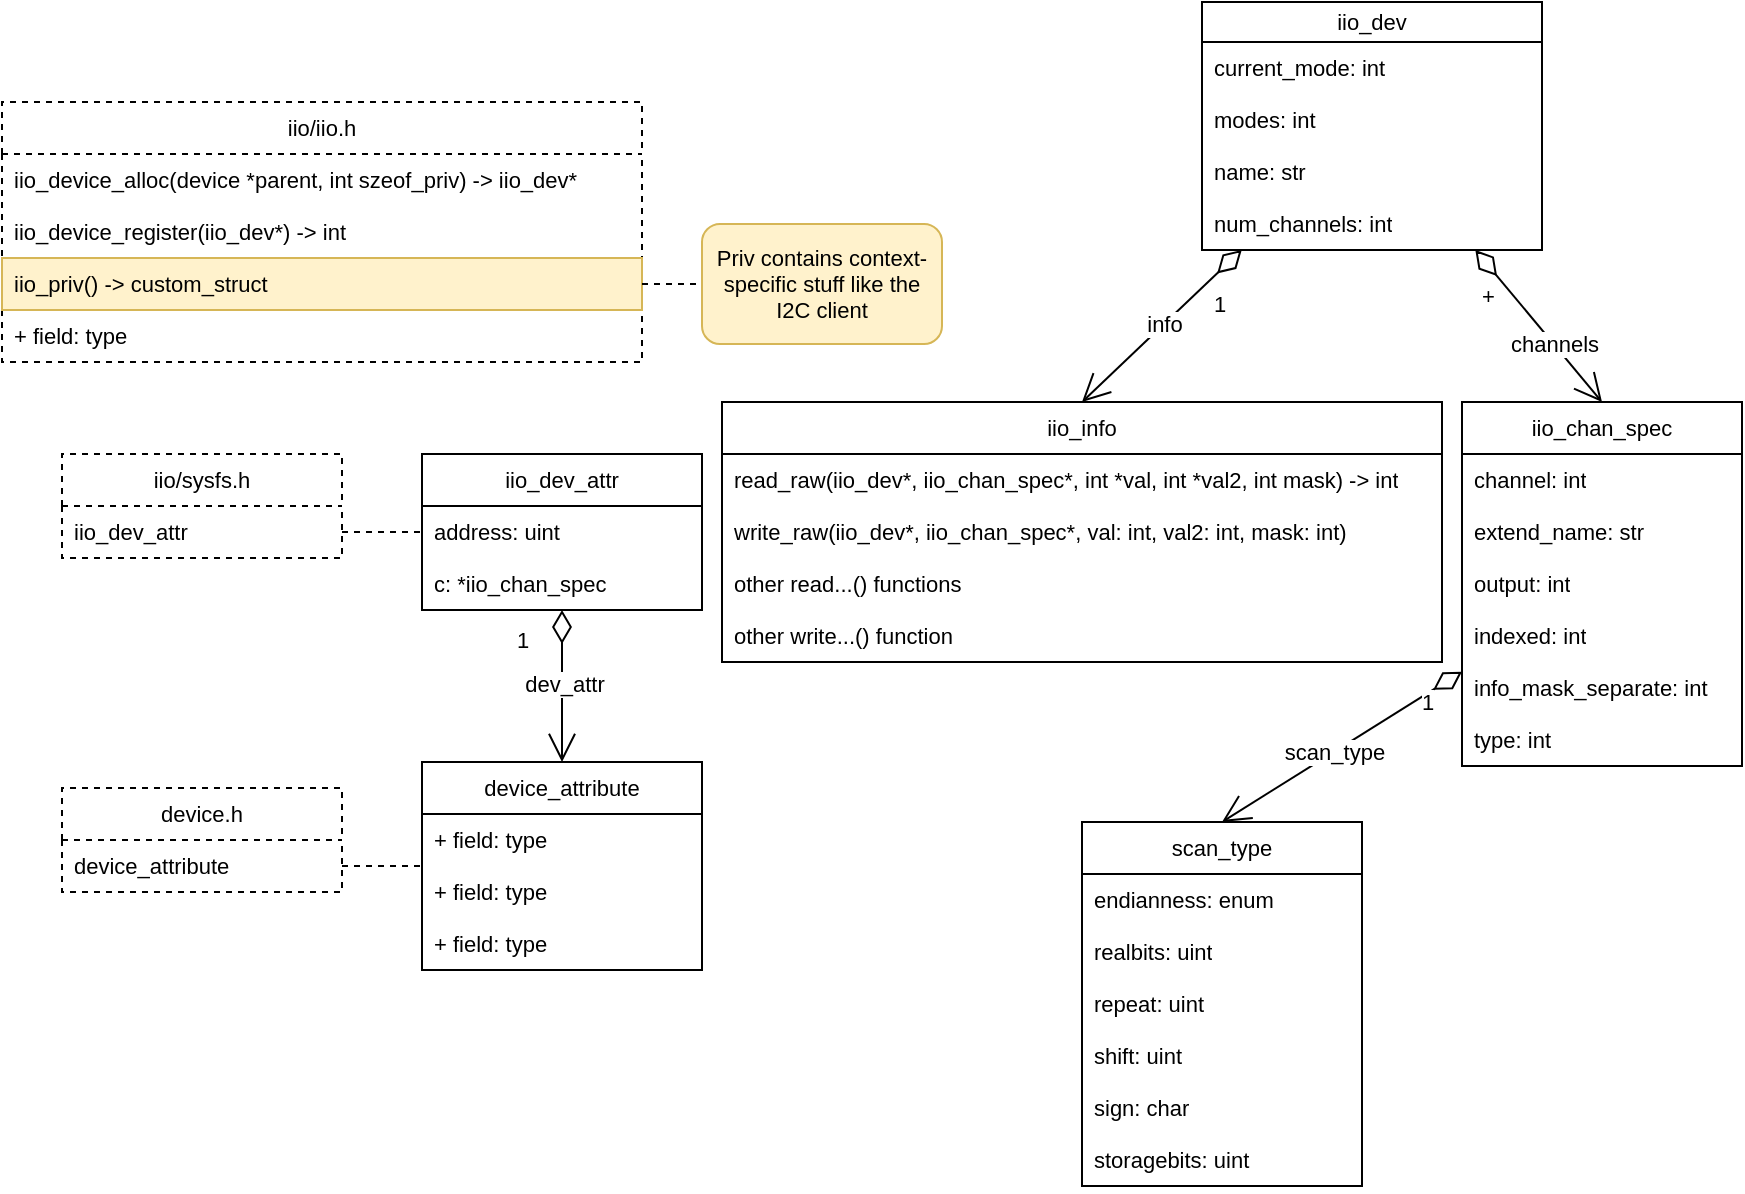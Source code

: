 <mxfile version="26.0.10">
  <diagram name="Page-1" id="B3UI_Krx_9UanOBIk5-d">
    <mxGraphModel dx="764" dy="453" grid="1" gridSize="10" guides="1" tooltips="1" connect="1" arrows="1" fold="1" page="1" pageScale="1" pageWidth="1169" pageHeight="827" math="0" shadow="0">
      <root>
        <mxCell id="0" />
        <mxCell id="1" parent="0" />
        <mxCell id="FFYDgnO3itLQL77O1pYT-10" value="&lt;span style=&quot;background-color: light-dark(#ffffff, var(--ge-dark-color, #121212));&quot;&gt;+&lt;/span&gt;" style="endArrow=open;html=1;endSize=12;startArrow=diamondThin;startSize=14;startFill=0;align=left;verticalAlign=bottom;rounded=0;entryX=0.5;entryY=0;entryDx=0;entryDy=0;labelBackgroundColor=none;fontColor=default;" edge="1" parent="1" source="FFYDgnO3itLQL77O1pYT-31" target="FFYDgnO3itLQL77O1pYT-43">
          <mxGeometry x="-0.48" y="-20" relative="1" as="geometry">
            <mxPoint x="799.26" y="174.988" as="sourcePoint" />
            <mxPoint x="795" y="200" as="targetPoint" />
            <mxPoint as="offset" />
          </mxGeometry>
        </mxCell>
        <mxCell id="FFYDgnO3itLQL77O1pYT-58" value="channels" style="edgeLabel;html=1;align=center;verticalAlign=middle;resizable=0;points=[];fontFamily=Helvetica;fontSize=11;fontColor=default;labelBackgroundColor=default;" vertex="1" connectable="0" parent="FFYDgnO3itLQL77O1pYT-10">
          <mxGeometry x="0.232" relative="1" as="geometry">
            <mxPoint as="offset" />
          </mxGeometry>
        </mxCell>
        <mxCell id="FFYDgnO3itLQL77O1pYT-15" value="1" style="endArrow=open;html=1;endSize=12;startArrow=diamondThin;startSize=14;startFill=0;align=left;verticalAlign=bottom;rounded=0;entryX=0.5;entryY=0;entryDx=0;entryDy=0;" edge="1" parent="1" source="FFYDgnO3itLQL77O1pYT-31" target="FFYDgnO3itLQL77O1pYT-60">
          <mxGeometry x="-0.341" y="15" relative="1" as="geometry">
            <mxPoint x="730.66" y="175.56" as="sourcePoint" />
            <mxPoint x="615.0" y="220.0" as="targetPoint" />
            <mxPoint as="offset" />
          </mxGeometry>
        </mxCell>
        <mxCell id="FFYDgnO3itLQL77O1pYT-57" value="info" style="edgeLabel;html=1;align=center;verticalAlign=middle;resizable=0;points=[];fontFamily=Helvetica;fontSize=11;fontColor=default;labelBackgroundColor=default;" vertex="1" connectable="0" parent="FFYDgnO3itLQL77O1pYT-15">
          <mxGeometry x="-0.013" y="-1" relative="1" as="geometry">
            <mxPoint x="1" as="offset" />
          </mxGeometry>
        </mxCell>
        <mxCell id="FFYDgnO3itLQL77O1pYT-31" value="iio_dev" style="swimlane;fontStyle=0;childLayout=stackLayout;horizontal=1;startSize=20;fillColor=none;horizontalStack=0;resizeParent=1;resizeParentMax=0;resizeLast=0;collapsible=1;marginBottom=0;whiteSpace=wrap;html=1;fontFamily=Helvetica;fontSize=11;fontColor=default;labelBackgroundColor=default;" vertex="1" parent="1">
          <mxGeometry x="630" y="20" width="170" height="124" as="geometry">
            <mxRectangle x="230" y="240" width="80" height="30" as="alternateBounds" />
          </mxGeometry>
        </mxCell>
        <mxCell id="FFYDgnO3itLQL77O1pYT-59" value="current_mode: int" style="text;strokeColor=none;fillColor=none;align=left;verticalAlign=top;spacingLeft=4;spacingRight=4;overflow=hidden;rotatable=0;points=[[0,0.5],[1,0.5]];portConstraint=eastwest;whiteSpace=wrap;html=1;fontFamily=Helvetica;fontSize=11;fontColor=default;labelBackgroundColor=default;" vertex="1" parent="FFYDgnO3itLQL77O1pYT-31">
          <mxGeometry y="20" width="170" height="26" as="geometry" />
        </mxCell>
        <mxCell id="FFYDgnO3itLQL77O1pYT-33" value="modes: int" style="text;strokeColor=none;fillColor=none;align=left;verticalAlign=top;spacingLeft=4;spacingRight=4;overflow=hidden;rotatable=0;points=[[0,0.5],[1,0.5]];portConstraint=eastwest;whiteSpace=wrap;html=1;fontFamily=Helvetica;fontSize=11;fontColor=default;labelBackgroundColor=default;" vertex="1" parent="FFYDgnO3itLQL77O1pYT-31">
          <mxGeometry y="46" width="170" height="26" as="geometry" />
        </mxCell>
        <mxCell id="FFYDgnO3itLQL77O1pYT-32" value="name: str" style="text;strokeColor=none;fillColor=none;align=left;verticalAlign=top;spacingLeft=4;spacingRight=4;overflow=hidden;rotatable=0;points=[[0,0.5],[1,0.5]];portConstraint=eastwest;whiteSpace=wrap;html=1;fontFamily=Helvetica;fontSize=11;fontColor=default;labelBackgroundColor=default;" vertex="1" parent="FFYDgnO3itLQL77O1pYT-31">
          <mxGeometry y="72" width="170" height="26" as="geometry" />
        </mxCell>
        <mxCell id="FFYDgnO3itLQL77O1pYT-41" value="num_channels: int" style="text;strokeColor=none;fillColor=none;align=left;verticalAlign=top;spacingLeft=4;spacingRight=4;overflow=hidden;rotatable=0;points=[[0,0.5],[1,0.5]];portConstraint=eastwest;whiteSpace=wrap;html=1;fontFamily=Helvetica;fontSize=11;fontColor=default;labelBackgroundColor=default;" vertex="1" parent="FFYDgnO3itLQL77O1pYT-31">
          <mxGeometry y="98" width="170" height="26" as="geometry" />
        </mxCell>
        <mxCell id="FFYDgnO3itLQL77O1pYT-43" value="iio_chan_spec" style="swimlane;fontStyle=0;childLayout=stackLayout;horizontal=1;startSize=26;fillColor=none;horizontalStack=0;resizeParent=1;resizeParentMax=0;resizeLast=0;collapsible=1;marginBottom=0;whiteSpace=wrap;html=1;fontFamily=Helvetica;fontSize=11;fontColor=default;labelBackgroundColor=default;" vertex="1" parent="1">
          <mxGeometry x="760" y="220" width="140" height="182" as="geometry" />
        </mxCell>
        <mxCell id="FFYDgnO3itLQL77O1pYT-46" value="channel: int" style="text;strokeColor=none;fillColor=none;align=left;verticalAlign=top;spacingLeft=4;spacingRight=4;overflow=hidden;rotatable=0;points=[[0,0.5],[1,0.5]];portConstraint=eastwest;whiteSpace=wrap;html=1;fontFamily=Helvetica;fontSize=11;fontColor=default;labelBackgroundColor=default;" vertex="1" parent="FFYDgnO3itLQL77O1pYT-43">
          <mxGeometry y="26" width="140" height="26" as="geometry" />
        </mxCell>
        <mxCell id="FFYDgnO3itLQL77O1pYT-56" value="extend_name: str" style="text;strokeColor=none;fillColor=none;align=left;verticalAlign=top;spacingLeft=4;spacingRight=4;overflow=hidden;rotatable=0;points=[[0,0.5],[1,0.5]];portConstraint=eastwest;whiteSpace=wrap;html=1;fontFamily=Helvetica;fontSize=11;fontColor=default;labelBackgroundColor=default;" vertex="1" parent="FFYDgnO3itLQL77O1pYT-43">
          <mxGeometry y="52" width="140" height="26" as="geometry" />
        </mxCell>
        <mxCell id="FFYDgnO3itLQL77O1pYT-54" value="output: int" style="text;strokeColor=none;fillColor=none;align=left;verticalAlign=top;spacingLeft=4;spacingRight=4;overflow=hidden;rotatable=0;points=[[0,0.5],[1,0.5]];portConstraint=eastwest;whiteSpace=wrap;html=1;fontFamily=Helvetica;fontSize=11;fontColor=default;labelBackgroundColor=default;" vertex="1" parent="FFYDgnO3itLQL77O1pYT-43">
          <mxGeometry y="78" width="140" height="26" as="geometry" />
        </mxCell>
        <mxCell id="FFYDgnO3itLQL77O1pYT-44" value="indexed: int" style="text;strokeColor=none;fillColor=none;align=left;verticalAlign=top;spacingLeft=4;spacingRight=4;overflow=hidden;rotatable=0;points=[[0,0.5],[1,0.5]];portConstraint=eastwest;whiteSpace=wrap;html=1;fontFamily=Helvetica;fontSize=11;fontColor=default;labelBackgroundColor=default;" vertex="1" parent="FFYDgnO3itLQL77O1pYT-43">
          <mxGeometry y="104" width="140" height="26" as="geometry" />
        </mxCell>
        <mxCell id="FFYDgnO3itLQL77O1pYT-45" value="info_mask_separate: int" style="text;strokeColor=none;fillColor=none;align=left;verticalAlign=top;spacingLeft=4;spacingRight=4;overflow=hidden;rotatable=0;points=[[0,0.5],[1,0.5]];portConstraint=eastwest;whiteSpace=wrap;html=1;fontFamily=Helvetica;fontSize=11;fontColor=default;labelBackgroundColor=default;" vertex="1" parent="FFYDgnO3itLQL77O1pYT-43">
          <mxGeometry y="130" width="140" height="26" as="geometry" />
        </mxCell>
        <mxCell id="FFYDgnO3itLQL77O1pYT-55" value="type: int" style="text;strokeColor=none;fillColor=none;align=left;verticalAlign=top;spacingLeft=4;spacingRight=4;overflow=hidden;rotatable=0;points=[[0,0.5],[1,0.5]];portConstraint=eastwest;whiteSpace=wrap;html=1;fontFamily=Helvetica;fontSize=11;fontColor=default;labelBackgroundColor=default;" vertex="1" parent="FFYDgnO3itLQL77O1pYT-43">
          <mxGeometry y="156" width="140" height="26" as="geometry" />
        </mxCell>
        <mxCell id="FFYDgnO3itLQL77O1pYT-47" value="scan_type" style="swimlane;fontStyle=0;childLayout=stackLayout;horizontal=1;startSize=26;fillColor=none;horizontalStack=0;resizeParent=1;resizeParentMax=0;resizeLast=0;collapsible=1;marginBottom=0;whiteSpace=wrap;html=1;fontFamily=Helvetica;fontSize=11;fontColor=default;labelBackgroundColor=default;" vertex="1" parent="1">
          <mxGeometry x="570" y="430" width="140" height="182" as="geometry" />
        </mxCell>
        <mxCell id="FFYDgnO3itLQL77O1pYT-53" value="endianness: enum" style="text;strokeColor=none;fillColor=none;align=left;verticalAlign=top;spacingLeft=4;spacingRight=4;overflow=hidden;rotatable=0;points=[[0,0.5],[1,0.5]];portConstraint=eastwest;whiteSpace=wrap;html=1;fontFamily=Helvetica;fontSize=11;fontColor=default;labelBackgroundColor=default;" vertex="1" parent="FFYDgnO3itLQL77O1pYT-47">
          <mxGeometry y="26" width="140" height="26" as="geometry" />
        </mxCell>
        <mxCell id="FFYDgnO3itLQL77O1pYT-52" value="realbits: uint" style="text;strokeColor=none;fillColor=none;align=left;verticalAlign=top;spacingLeft=4;spacingRight=4;overflow=hidden;rotatable=0;points=[[0,0.5],[1,0.5]];portConstraint=eastwest;whiteSpace=wrap;html=1;fontFamily=Helvetica;fontSize=11;fontColor=default;labelBackgroundColor=default;" vertex="1" parent="FFYDgnO3itLQL77O1pYT-47">
          <mxGeometry y="52" width="140" height="26" as="geometry" />
        </mxCell>
        <mxCell id="FFYDgnO3itLQL77O1pYT-104" value="repeat: uint" style="text;strokeColor=none;fillColor=none;align=left;verticalAlign=top;spacingLeft=4;spacingRight=4;overflow=hidden;rotatable=0;points=[[0,0.5],[1,0.5]];portConstraint=eastwest;whiteSpace=wrap;html=1;fontFamily=Helvetica;fontSize=11;fontColor=default;labelBackgroundColor=default;" vertex="1" parent="FFYDgnO3itLQL77O1pYT-47">
          <mxGeometry y="78" width="140" height="26" as="geometry" />
        </mxCell>
        <mxCell id="FFYDgnO3itLQL77O1pYT-50" value="shift: uint" style="text;strokeColor=none;fillColor=none;align=left;verticalAlign=top;spacingLeft=4;spacingRight=4;overflow=hidden;rotatable=0;points=[[0,0.5],[1,0.5]];portConstraint=eastwest;whiteSpace=wrap;html=1;fontFamily=Helvetica;fontSize=11;fontColor=default;labelBackgroundColor=default;" vertex="1" parent="FFYDgnO3itLQL77O1pYT-47">
          <mxGeometry y="104" width="140" height="26" as="geometry" />
        </mxCell>
        <mxCell id="FFYDgnO3itLQL77O1pYT-48" value="sign: char" style="text;strokeColor=none;fillColor=none;align=left;verticalAlign=top;spacingLeft=4;spacingRight=4;overflow=hidden;rotatable=0;points=[[0,0.5],[1,0.5]];portConstraint=eastwest;whiteSpace=wrap;html=1;fontFamily=Helvetica;fontSize=11;fontColor=default;labelBackgroundColor=default;" vertex="1" parent="FFYDgnO3itLQL77O1pYT-47">
          <mxGeometry y="130" width="140" height="26" as="geometry" />
        </mxCell>
        <mxCell id="FFYDgnO3itLQL77O1pYT-49" value="storagebits: uint" style="text;strokeColor=none;fillColor=none;align=left;verticalAlign=top;spacingLeft=4;spacingRight=4;overflow=hidden;rotatable=0;points=[[0,0.5],[1,0.5]];portConstraint=eastwest;whiteSpace=wrap;html=1;fontFamily=Helvetica;fontSize=11;fontColor=default;labelBackgroundColor=default;" vertex="1" parent="FFYDgnO3itLQL77O1pYT-47">
          <mxGeometry y="156" width="140" height="26" as="geometry" />
        </mxCell>
        <mxCell id="FFYDgnO3itLQL77O1pYT-51" value="&lt;span&gt;1&lt;/span&gt;" style="endArrow=open;html=1;endSize=12;startArrow=diamondThin;startSize=14;startFill=0;align=left;verticalAlign=bottom;rounded=0;strokeColor=default;fontFamily=Helvetica;fontSize=11;fontColor=default;labelBackgroundColor=default;entryX=0.5;entryY=0;entryDx=0;entryDy=0;" edge="1" parent="1" source="FFYDgnO3itLQL77O1pYT-43" target="FFYDgnO3itLQL77O1pYT-47">
          <mxGeometry x="-0.547" y="9" relative="1" as="geometry">
            <mxPoint x="810" y="290" as="sourcePoint" />
            <mxPoint x="970" y="290" as="targetPoint" />
            <mxPoint as="offset" />
          </mxGeometry>
        </mxCell>
        <mxCell id="FFYDgnO3itLQL77O1pYT-67" value="scan_type" style="edgeLabel;html=1;align=center;verticalAlign=middle;resizable=0;points=[];fontFamily=Helvetica;fontSize=11;fontColor=default;labelBackgroundColor=default;" vertex="1" connectable="0" parent="FFYDgnO3itLQL77O1pYT-51">
          <mxGeometry x="0.072" relative="1" as="geometry">
            <mxPoint as="offset" />
          </mxGeometry>
        </mxCell>
        <mxCell id="FFYDgnO3itLQL77O1pYT-60" value="iio_info" style="swimlane;fontStyle=0;childLayout=stackLayout;horizontal=1;startSize=26;fillColor=none;horizontalStack=0;resizeParent=1;resizeParentMax=0;resizeLast=0;collapsible=1;marginBottom=0;whiteSpace=wrap;html=1;fontFamily=Helvetica;fontSize=11;fontColor=default;labelBackgroundColor=default;" vertex="1" parent="1">
          <mxGeometry x="390" y="220" width="360" height="130" as="geometry" />
        </mxCell>
        <mxCell id="FFYDgnO3itLQL77O1pYT-61" value="read_raw(iio_dev*, iio_chan_spec*, int *val, int *val2, int mask) -&amp;gt; int" style="text;strokeColor=none;fillColor=none;align=left;verticalAlign=top;spacingLeft=4;spacingRight=4;overflow=hidden;rotatable=0;points=[[0,0.5],[1,0.5]];portConstraint=eastwest;whiteSpace=wrap;html=1;fontFamily=Helvetica;fontSize=11;fontColor=default;labelBackgroundColor=default;" vertex="1" parent="FFYDgnO3itLQL77O1pYT-60">
          <mxGeometry y="26" width="360" height="26" as="geometry" />
        </mxCell>
        <mxCell id="FFYDgnO3itLQL77O1pYT-62" value="write_raw(iio_dev*, iio_chan_spec*, val: int, val2: int, mask: int)" style="text;strokeColor=none;fillColor=none;align=left;verticalAlign=top;spacingLeft=4;spacingRight=4;overflow=hidden;rotatable=0;points=[[0,0.5],[1,0.5]];portConstraint=eastwest;whiteSpace=wrap;html=1;fontFamily=Helvetica;fontSize=11;fontColor=default;labelBackgroundColor=default;" vertex="1" parent="FFYDgnO3itLQL77O1pYT-60">
          <mxGeometry y="52" width="360" height="26" as="geometry" />
        </mxCell>
        <mxCell id="FFYDgnO3itLQL77O1pYT-65" value="other read...() functions" style="text;strokeColor=none;fillColor=none;align=left;verticalAlign=top;spacingLeft=4;spacingRight=4;overflow=hidden;rotatable=0;points=[[0,0.5],[1,0.5]];portConstraint=eastwest;whiteSpace=wrap;html=1;fontFamily=Helvetica;fontSize=11;fontColor=default;labelBackgroundColor=default;" vertex="1" parent="FFYDgnO3itLQL77O1pYT-60">
          <mxGeometry y="78" width="360" height="26" as="geometry" />
        </mxCell>
        <mxCell id="FFYDgnO3itLQL77O1pYT-66" value="other write...() function" style="text;strokeColor=none;fillColor=none;align=left;verticalAlign=top;spacingLeft=4;spacingRight=4;overflow=hidden;rotatable=0;points=[[0,0.5],[1,0.5]];portConstraint=eastwest;whiteSpace=wrap;html=1;fontFamily=Helvetica;fontSize=11;fontColor=default;labelBackgroundColor=default;" vertex="1" parent="FFYDgnO3itLQL77O1pYT-60">
          <mxGeometry y="104" width="360" height="26" as="geometry" />
        </mxCell>
        <mxCell id="FFYDgnO3itLQL77O1pYT-69" value="Priv contains context-specific stuff like the I2C client" style="rounded=1;whiteSpace=wrap;html=1;fontFamily=Helvetica;fontSize=11;labelBackgroundColor=none;fillColor=#fff2cc;strokeColor=#d6b656;" vertex="1" parent="1">
          <mxGeometry x="380" y="131" width="120" height="60" as="geometry" />
        </mxCell>
        <mxCell id="FFYDgnO3itLQL77O1pYT-73" value="iio/iio.h" style="swimlane;fontStyle=0;childLayout=stackLayout;horizontal=1;startSize=26;fillColor=none;horizontalStack=0;resizeParent=1;resizeParentMax=0;resizeLast=0;collapsible=1;marginBottom=0;whiteSpace=wrap;html=1;fontFamily=Helvetica;fontSize=11;fontColor=default;labelBackgroundColor=default;dashed=1;" vertex="1" parent="1">
          <mxGeometry x="30" y="70" width="320" height="130" as="geometry" />
        </mxCell>
        <mxCell id="FFYDgnO3itLQL77O1pYT-74" value="iio_device_alloc(device *parent, int szeof_priv) -&amp;gt; iio_dev*" style="text;strokeColor=none;fillColor=none;align=left;verticalAlign=top;spacingLeft=4;spacingRight=4;overflow=hidden;rotatable=0;points=[[0,0.5],[1,0.5]];portConstraint=eastwest;whiteSpace=wrap;html=1;fontFamily=Helvetica;fontSize=11;fontColor=default;labelBackgroundColor=default;" vertex="1" parent="FFYDgnO3itLQL77O1pYT-73">
          <mxGeometry y="26" width="320" height="26" as="geometry" />
        </mxCell>
        <mxCell id="FFYDgnO3itLQL77O1pYT-75" value="iio_device_register(iio_dev*) -&amp;gt; int" style="text;strokeColor=none;fillColor=none;align=left;verticalAlign=top;spacingLeft=4;spacingRight=4;overflow=hidden;rotatable=0;points=[[0,0.5],[1,0.5]];portConstraint=eastwest;whiteSpace=wrap;html=1;fontFamily=Helvetica;fontSize=11;fontColor=default;labelBackgroundColor=default;" vertex="1" parent="FFYDgnO3itLQL77O1pYT-73">
          <mxGeometry y="52" width="320" height="26" as="geometry" />
        </mxCell>
        <mxCell id="FFYDgnO3itLQL77O1pYT-72" value="iio_priv() -&amp;gt; custom_struct" style="text;strokeColor=#d6b656;fillColor=#fff2cc;align=left;verticalAlign=top;spacingLeft=4;spacingRight=4;overflow=hidden;rotatable=0;points=[[0,0.5],[1,0.5]];portConstraint=eastwest;whiteSpace=wrap;html=1;fontFamily=Helvetica;fontSize=11;labelBackgroundColor=none;fontColor=default;" vertex="1" parent="FFYDgnO3itLQL77O1pYT-73">
          <mxGeometry y="78" width="320" height="26" as="geometry" />
        </mxCell>
        <mxCell id="FFYDgnO3itLQL77O1pYT-76" value="+ field: type" style="text;strokeColor=none;fillColor=none;align=left;verticalAlign=top;spacingLeft=4;spacingRight=4;overflow=hidden;rotatable=0;points=[[0,0.5],[1,0.5]];portConstraint=eastwest;whiteSpace=wrap;html=1;fontFamily=Helvetica;fontSize=11;fontColor=default;labelBackgroundColor=default;" vertex="1" parent="FFYDgnO3itLQL77O1pYT-73">
          <mxGeometry y="104" width="320" height="26" as="geometry" />
        </mxCell>
        <mxCell id="FFYDgnO3itLQL77O1pYT-81" style="edgeStyle=none;shape=connector;rounded=0;orthogonalLoop=1;jettySize=auto;html=1;exitX=1;exitY=0.5;exitDx=0;exitDy=0;strokeColor=default;align=left;verticalAlign=bottom;fontFamily=Helvetica;fontSize=11;fontColor=default;labelBackgroundColor=default;startArrow=none;startFill=0;startSize=14;endArrow=none;endSize=12;dashed=1;" edge="1" parent="1" source="FFYDgnO3itLQL77O1pYT-72" target="FFYDgnO3itLQL77O1pYT-69">
          <mxGeometry relative="1" as="geometry" />
        </mxCell>
        <mxCell id="FFYDgnO3itLQL77O1pYT-82" value="iio/sysfs.h" style="swimlane;fontStyle=0;childLayout=stackLayout;horizontal=1;startSize=26;fillColor=none;horizontalStack=0;resizeParent=1;resizeParentMax=0;resizeLast=0;collapsible=1;marginBottom=0;whiteSpace=wrap;html=1;fontFamily=Helvetica;fontSize=11;fontColor=default;labelBackgroundColor=default;dashed=1;strokeColor=default;align=center;verticalAlign=middle;" vertex="1" parent="1">
          <mxGeometry x="60" y="246" width="140" height="52" as="geometry" />
        </mxCell>
        <mxCell id="FFYDgnO3itLQL77O1pYT-83" value="iio_dev_attr" style="text;strokeColor=none;fillColor=none;align=left;verticalAlign=top;spacingLeft=4;spacingRight=4;overflow=hidden;rotatable=0;points=[[0,0.5],[1,0.5]];portConstraint=eastwest;whiteSpace=wrap;html=1;fontFamily=Helvetica;fontSize=11;fontColor=default;labelBackgroundColor=default;fontStyle=0;" vertex="1" parent="FFYDgnO3itLQL77O1pYT-82">
          <mxGeometry y="26" width="140" height="26" as="geometry" />
        </mxCell>
        <mxCell id="FFYDgnO3itLQL77O1pYT-105" style="edgeStyle=none;shape=connector;rounded=0;orthogonalLoop=1;jettySize=auto;html=1;entryX=0.5;entryY=0;entryDx=0;entryDy=0;strokeColor=default;align=left;verticalAlign=bottom;fontFamily=Helvetica;fontSize=11;fontColor=default;labelBackgroundColor=default;startArrow=diamondThin;startFill=0;startSize=14;endArrow=open;endSize=12;" edge="1" parent="1" source="FFYDgnO3itLQL77O1pYT-86" target="FFYDgnO3itLQL77O1pYT-94">
          <mxGeometry relative="1" as="geometry" />
        </mxCell>
        <mxCell id="FFYDgnO3itLQL77O1pYT-106" value="1" style="edgeLabel;html=1;align=center;verticalAlign=middle;resizable=0;points=[];fontFamily=Helvetica;fontSize=11;fontColor=default;labelBackgroundColor=default;" vertex="1" connectable="0" parent="FFYDgnO3itLQL77O1pYT-105">
          <mxGeometry x="-0.596" y="1" relative="1" as="geometry">
            <mxPoint x="-21" y="-1" as="offset" />
          </mxGeometry>
        </mxCell>
        <mxCell id="FFYDgnO3itLQL77O1pYT-107" value="dev_attr" style="edgeLabel;html=1;align=center;verticalAlign=middle;resizable=0;points=[];fontFamily=Helvetica;fontSize=11;fontColor=default;labelBackgroundColor=default;" vertex="1" connectable="0" parent="FFYDgnO3itLQL77O1pYT-105">
          <mxGeometry x="-0.025" y="1" relative="1" as="geometry">
            <mxPoint as="offset" />
          </mxGeometry>
        </mxCell>
        <mxCell id="FFYDgnO3itLQL77O1pYT-86" value="iio_dev_attr" style="swimlane;fontStyle=0;childLayout=stackLayout;horizontal=1;startSize=26;fillColor=none;horizontalStack=0;resizeParent=1;resizeParentMax=0;resizeLast=0;collapsible=1;marginBottom=0;whiteSpace=wrap;html=1;fontFamily=Helvetica;fontSize=11;fontColor=default;labelBackgroundColor=default;" vertex="1" parent="1">
          <mxGeometry x="240" y="246" width="140" height="78" as="geometry" />
        </mxCell>
        <mxCell id="FFYDgnO3itLQL77O1pYT-88" value="address: uint" style="text;strokeColor=none;fillColor=none;align=left;verticalAlign=top;spacingLeft=4;spacingRight=4;overflow=hidden;rotatable=0;points=[[0,0.5],[1,0.5]];portConstraint=eastwest;whiteSpace=wrap;html=1;fontFamily=Helvetica;fontSize=11;fontColor=default;labelBackgroundColor=default;" vertex="1" parent="FFYDgnO3itLQL77O1pYT-86">
          <mxGeometry y="26" width="140" height="26" as="geometry" />
        </mxCell>
        <mxCell id="FFYDgnO3itLQL77O1pYT-89" value="c: *iio_chan_spec" style="text;strokeColor=none;fillColor=none;align=left;verticalAlign=top;spacingLeft=4;spacingRight=4;overflow=hidden;rotatable=0;points=[[0,0.5],[1,0.5]];portConstraint=eastwest;whiteSpace=wrap;html=1;fontFamily=Helvetica;fontSize=11;fontColor=default;labelBackgroundColor=default;" vertex="1" parent="FFYDgnO3itLQL77O1pYT-86">
          <mxGeometry y="52" width="140" height="26" as="geometry" />
        </mxCell>
        <mxCell id="FFYDgnO3itLQL77O1pYT-90" value="device.h" style="swimlane;fontStyle=0;childLayout=stackLayout;horizontal=1;startSize=26;fillColor=none;horizontalStack=0;resizeParent=1;resizeParentMax=0;resizeLast=0;collapsible=1;marginBottom=0;whiteSpace=wrap;html=1;fontFamily=Helvetica;fontSize=11;fontColor=default;labelBackgroundColor=default;dashed=1;strokeColor=default;align=center;verticalAlign=middle;" vertex="1" parent="1">
          <mxGeometry x="60" y="413" width="140" height="52" as="geometry" />
        </mxCell>
        <mxCell id="FFYDgnO3itLQL77O1pYT-91" value="&lt;div&gt;device_attribute&lt;/div&gt;" style="text;strokeColor=none;fillColor=none;align=left;verticalAlign=top;spacingLeft=4;spacingRight=4;overflow=hidden;rotatable=0;points=[[0,0.5],[1,0.5]];portConstraint=eastwest;whiteSpace=wrap;html=1;fontFamily=Helvetica;fontSize=11;fontColor=default;labelBackgroundColor=default;fontStyle=0;" vertex="1" parent="FFYDgnO3itLQL77O1pYT-90">
          <mxGeometry y="26" width="140" height="26" as="geometry" />
        </mxCell>
        <mxCell id="FFYDgnO3itLQL77O1pYT-94" value="device_attribute" style="swimlane;fontStyle=0;childLayout=stackLayout;horizontal=1;startSize=26;fillColor=none;horizontalStack=0;resizeParent=1;resizeParentMax=0;resizeLast=0;collapsible=1;marginBottom=0;whiteSpace=wrap;html=1;fontFamily=Helvetica;fontSize=11;fontColor=default;labelBackgroundColor=default;" vertex="1" parent="1">
          <mxGeometry x="240" y="400" width="140" height="104" as="geometry" />
        </mxCell>
        <mxCell id="FFYDgnO3itLQL77O1pYT-95" value="+ field: type" style="text;strokeColor=none;fillColor=none;align=left;verticalAlign=top;spacingLeft=4;spacingRight=4;overflow=hidden;rotatable=0;points=[[0,0.5],[1,0.5]];portConstraint=eastwest;whiteSpace=wrap;html=1;fontFamily=Helvetica;fontSize=11;fontColor=default;labelBackgroundColor=default;" vertex="1" parent="FFYDgnO3itLQL77O1pYT-94">
          <mxGeometry y="26" width="140" height="26" as="geometry" />
        </mxCell>
        <mxCell id="FFYDgnO3itLQL77O1pYT-96" value="+ field: type" style="text;strokeColor=none;fillColor=none;align=left;verticalAlign=top;spacingLeft=4;spacingRight=4;overflow=hidden;rotatable=0;points=[[0,0.5],[1,0.5]];portConstraint=eastwest;whiteSpace=wrap;html=1;fontFamily=Helvetica;fontSize=11;fontColor=default;labelBackgroundColor=default;" vertex="1" parent="FFYDgnO3itLQL77O1pYT-94">
          <mxGeometry y="52" width="140" height="26" as="geometry" />
        </mxCell>
        <mxCell id="FFYDgnO3itLQL77O1pYT-97" value="+ field: type" style="text;strokeColor=none;fillColor=none;align=left;verticalAlign=top;spacingLeft=4;spacingRight=4;overflow=hidden;rotatable=0;points=[[0,0.5],[1,0.5]];portConstraint=eastwest;whiteSpace=wrap;html=1;fontFamily=Helvetica;fontSize=11;fontColor=default;labelBackgroundColor=default;" vertex="1" parent="FFYDgnO3itLQL77O1pYT-94">
          <mxGeometry y="78" width="140" height="26" as="geometry" />
        </mxCell>
        <mxCell id="FFYDgnO3itLQL77O1pYT-100" style="edgeStyle=none;shape=connector;rounded=0;orthogonalLoop=1;jettySize=auto;html=1;exitX=1;exitY=0.5;exitDx=0;exitDy=0;strokeColor=default;align=left;verticalAlign=bottom;fontFamily=Helvetica;fontSize=11;fontColor=default;labelBackgroundColor=default;startArrow=none;startFill=0;startSize=14;endArrow=none;endSize=12;dashed=1;" edge="1" parent="1" source="FFYDgnO3itLQL77O1pYT-83" target="FFYDgnO3itLQL77O1pYT-86">
          <mxGeometry relative="1" as="geometry" />
        </mxCell>
        <mxCell id="FFYDgnO3itLQL77O1pYT-102" style="edgeStyle=none;shape=connector;rounded=0;orthogonalLoop=1;jettySize=auto;html=1;strokeColor=default;align=left;verticalAlign=bottom;fontFamily=Helvetica;fontSize=11;fontColor=default;labelBackgroundColor=default;startArrow=none;startFill=0;startSize=14;endArrow=none;endSize=12;dashed=1;" edge="1" parent="1" source="FFYDgnO3itLQL77O1pYT-91" target="FFYDgnO3itLQL77O1pYT-94">
          <mxGeometry relative="1" as="geometry" />
        </mxCell>
      </root>
    </mxGraphModel>
  </diagram>
</mxfile>
